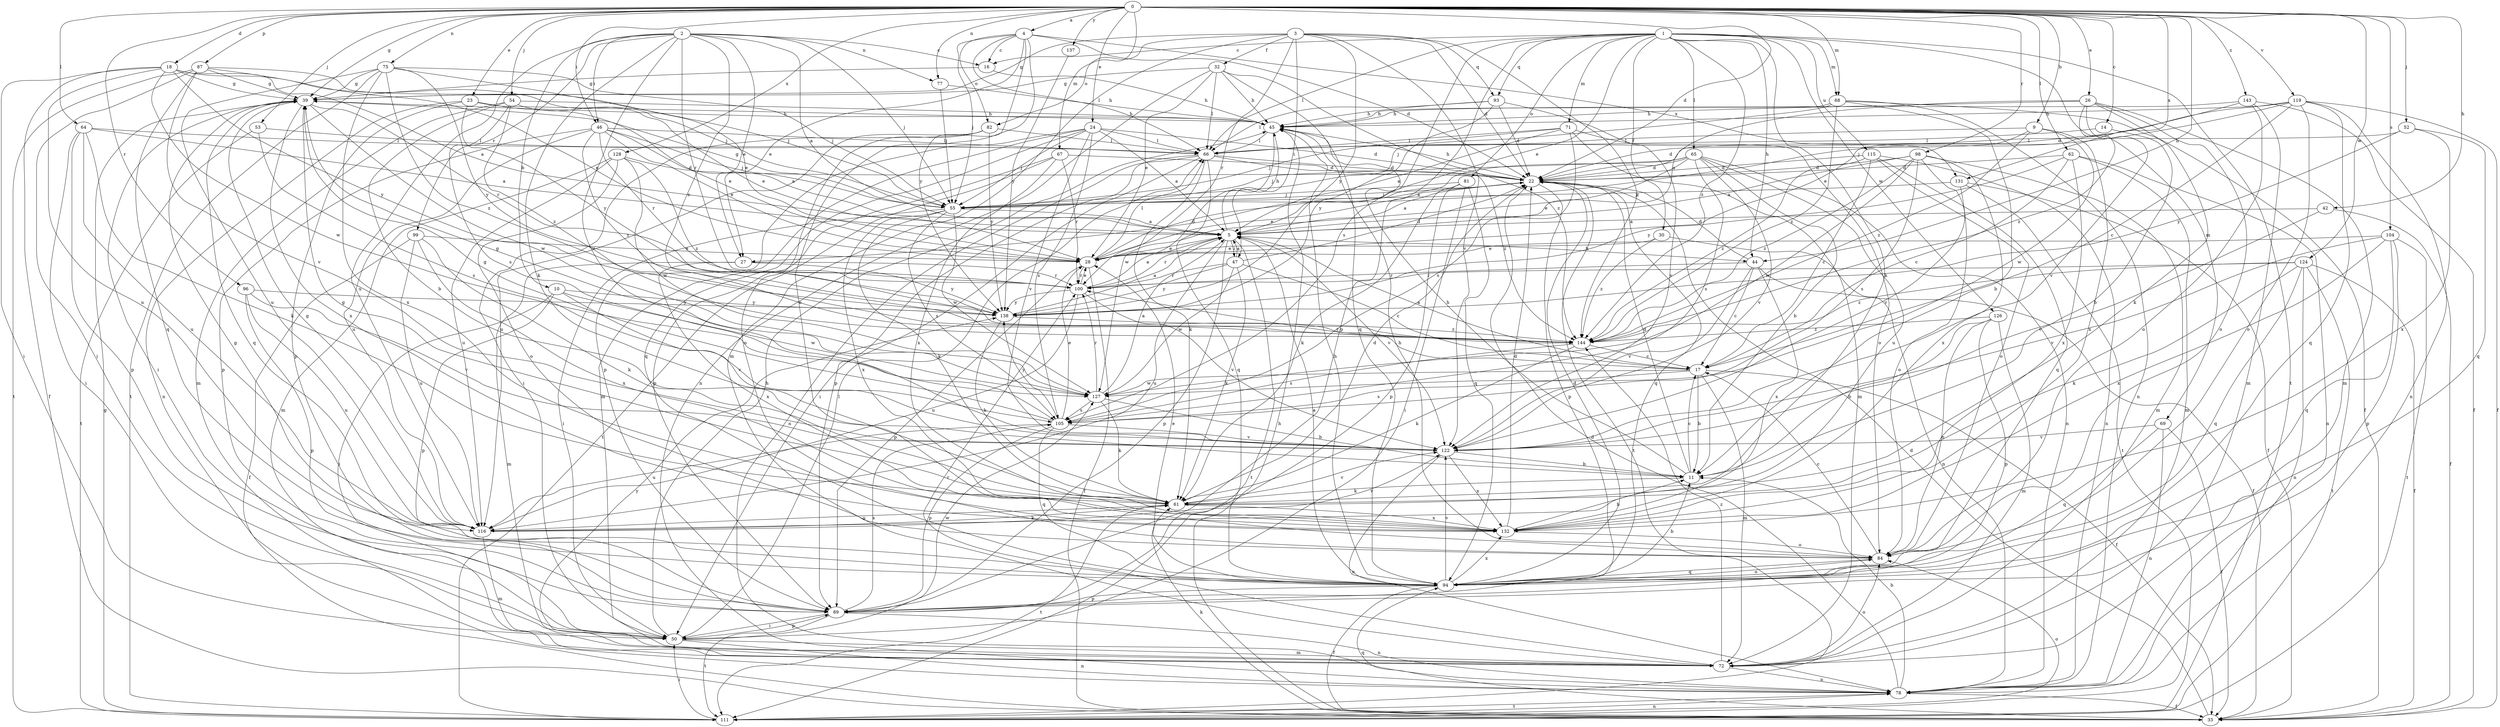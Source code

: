 strict digraph  {
0;
1;
2;
3;
4;
5;
9;
10;
11;
14;
16;
17;
18;
22;
23;
24;
26;
27;
28;
30;
32;
33;
39;
42;
44;
45;
46;
47;
50;
52;
53;
54;
55;
61;
62;
64;
65;
66;
67;
68;
69;
71;
72;
75;
77;
78;
81;
82;
84;
87;
89;
93;
94;
96;
98;
99;
100;
104;
105;
111;
115;
116;
119;
122;
124;
126;
127;
128;
131;
132;
137;
138;
143;
144;
0 -> 4  [label=a];
0 -> 9  [label=b];
0 -> 14  [label=c];
0 -> 18  [label=d];
0 -> 22  [label=d];
0 -> 23  [label=e];
0 -> 24  [label=e];
0 -> 26  [label=e];
0 -> 39  [label=g];
0 -> 42  [label=h];
0 -> 44  [label=h];
0 -> 46  [label=i];
0 -> 52  [label=j];
0 -> 53  [label=j];
0 -> 54  [label=j];
0 -> 62  [label=l];
0 -> 64  [label=l];
0 -> 67  [label=m];
0 -> 68  [label=m];
0 -> 75  [label=n];
0 -> 77  [label=n];
0 -> 87  [label=p];
0 -> 96  [label=r];
0 -> 98  [label=r];
0 -> 104  [label=s];
0 -> 119  [label=v];
0 -> 124  [label=w];
0 -> 128  [label=x];
0 -> 131  [label=x];
0 -> 137  [label=y];
0 -> 143  [label=z];
1 -> 16  [label=c];
1 -> 27  [label=e];
1 -> 30  [label=f];
1 -> 44  [label=h];
1 -> 61  [label=k];
1 -> 65  [label=l];
1 -> 66  [label=l];
1 -> 68  [label=m];
1 -> 69  [label=m];
1 -> 71  [label=m];
1 -> 81  [label=o];
1 -> 89  [label=p];
1 -> 93  [label=q];
1 -> 105  [label=s];
1 -> 111  [label=t];
1 -> 115  [label=u];
1 -> 126  [label=w];
1 -> 144  [label=z];
2 -> 5  [label=a];
2 -> 10  [label=b];
2 -> 16  [label=c];
2 -> 27  [label=e];
2 -> 46  [label=i];
2 -> 55  [label=j];
2 -> 61  [label=k];
2 -> 77  [label=n];
2 -> 99  [label=r];
2 -> 100  [label=r];
2 -> 116  [label=u];
2 -> 122  [label=v];
2 -> 144  [label=z];
3 -> 22  [label=d];
3 -> 32  [label=f];
3 -> 39  [label=g];
3 -> 47  [label=i];
3 -> 72  [label=m];
3 -> 82  [label=o];
3 -> 93  [label=q];
3 -> 100  [label=r];
3 -> 122  [label=v];
3 -> 138  [label=y];
3 -> 144  [label=z];
4 -> 16  [label=c];
4 -> 22  [label=d];
4 -> 27  [label=e];
4 -> 55  [label=j];
4 -> 66  [label=l];
4 -> 82  [label=o];
4 -> 84  [label=o];
4 -> 131  [label=x];
4 -> 138  [label=y];
5 -> 28  [label=e];
5 -> 44  [label=h];
5 -> 45  [label=h];
5 -> 47  [label=i];
5 -> 89  [label=p];
5 -> 100  [label=r];
5 -> 111  [label=t];
5 -> 116  [label=u];
5 -> 122  [label=v];
9 -> 22  [label=d];
9 -> 66  [label=l];
9 -> 127  [label=w];
9 -> 132  [label=x];
9 -> 144  [label=z];
10 -> 50  [label=i];
10 -> 89  [label=p];
10 -> 122  [label=v];
10 -> 127  [label=w];
10 -> 138  [label=y];
11 -> 17  [label=c];
11 -> 22  [label=d];
11 -> 45  [label=h];
11 -> 61  [label=k];
14 -> 11  [label=b];
14 -> 66  [label=l];
16 -> 39  [label=g];
16 -> 45  [label=h];
17 -> 5  [label=a];
17 -> 11  [label=b];
17 -> 33  [label=f];
17 -> 72  [label=m];
17 -> 100  [label=r];
17 -> 105  [label=s];
17 -> 127  [label=w];
18 -> 5  [label=a];
18 -> 33  [label=f];
18 -> 39  [label=g];
18 -> 50  [label=i];
18 -> 55  [label=j];
18 -> 116  [label=u];
18 -> 127  [label=w];
18 -> 138  [label=y];
22 -> 5  [label=a];
22 -> 28  [label=e];
22 -> 45  [label=h];
22 -> 55  [label=j];
22 -> 89  [label=p];
22 -> 94  [label=q];
22 -> 111  [label=t];
23 -> 28  [label=e];
23 -> 45  [label=h];
23 -> 78  [label=n];
23 -> 89  [label=p];
23 -> 138  [label=y];
24 -> 5  [label=a];
24 -> 22  [label=d];
24 -> 55  [label=j];
24 -> 66  [label=l];
24 -> 72  [label=m];
24 -> 89  [label=p];
24 -> 94  [label=q];
24 -> 105  [label=s];
24 -> 122  [label=v];
26 -> 5  [label=a];
26 -> 45  [label=h];
26 -> 61  [label=k];
26 -> 72  [label=m];
26 -> 84  [label=o];
26 -> 122  [label=v];
26 -> 144  [label=z];
27 -> 72  [label=m];
27 -> 100  [label=r];
27 -> 132  [label=x];
27 -> 138  [label=y];
28 -> 22  [label=d];
28 -> 33  [label=f];
28 -> 66  [label=l];
28 -> 89  [label=p];
28 -> 100  [label=r];
30 -> 28  [label=e];
30 -> 78  [label=n];
30 -> 144  [label=z];
32 -> 28  [label=e];
32 -> 39  [label=g];
32 -> 45  [label=h];
32 -> 66  [label=l];
32 -> 78  [label=n];
32 -> 94  [label=q];
32 -> 144  [label=z];
33 -> 22  [label=d];
33 -> 45  [label=h];
33 -> 61  [label=k];
33 -> 94  [label=q];
39 -> 45  [label=h];
39 -> 50  [label=i];
39 -> 94  [label=q];
39 -> 100  [label=r];
39 -> 127  [label=w];
39 -> 132  [label=x];
42 -> 5  [label=a];
42 -> 33  [label=f];
42 -> 122  [label=v];
44 -> 17  [label=c];
44 -> 22  [label=d];
44 -> 33  [label=f];
44 -> 100  [label=r];
44 -> 122  [label=v];
44 -> 132  [label=x];
45 -> 66  [label=l];
45 -> 127  [label=w];
46 -> 5  [label=a];
46 -> 28  [label=e];
46 -> 55  [label=j];
46 -> 66  [label=l];
46 -> 89  [label=p];
46 -> 100  [label=r];
46 -> 116  [label=u];
46 -> 144  [label=z];
47 -> 5  [label=a];
47 -> 17  [label=c];
47 -> 22  [label=d];
47 -> 61  [label=k];
47 -> 100  [label=r];
47 -> 127  [label=w];
47 -> 138  [label=y];
50 -> 45  [label=h];
50 -> 66  [label=l];
50 -> 72  [label=m];
50 -> 78  [label=n];
50 -> 89  [label=p];
50 -> 127  [label=w];
52 -> 66  [label=l];
52 -> 94  [label=q];
52 -> 132  [label=x];
52 -> 138  [label=y];
53 -> 66  [label=l];
53 -> 105  [label=s];
53 -> 111  [label=t];
54 -> 11  [label=b];
54 -> 28  [label=e];
54 -> 45  [label=h];
54 -> 72  [label=m];
54 -> 105  [label=s];
54 -> 144  [label=z];
55 -> 5  [label=a];
55 -> 39  [label=g];
55 -> 50  [label=i];
55 -> 61  [label=k];
55 -> 105  [label=s];
55 -> 127  [label=w];
55 -> 132  [label=x];
61 -> 22  [label=d];
61 -> 39  [label=g];
61 -> 111  [label=t];
61 -> 116  [label=u];
61 -> 122  [label=v];
61 -> 132  [label=x];
62 -> 17  [label=c];
62 -> 22  [label=d];
62 -> 72  [label=m];
62 -> 78  [label=n];
62 -> 132  [label=x];
62 -> 138  [label=y];
64 -> 5  [label=a];
64 -> 50  [label=i];
64 -> 61  [label=k];
64 -> 66  [label=l];
64 -> 89  [label=p];
64 -> 116  [label=u];
65 -> 5  [label=a];
65 -> 11  [label=b];
65 -> 22  [label=d];
65 -> 28  [label=e];
65 -> 55  [label=j];
65 -> 78  [label=n];
65 -> 105  [label=s];
65 -> 116  [label=u];
65 -> 122  [label=v];
66 -> 22  [label=d];
66 -> 50  [label=i];
66 -> 61  [label=k];
66 -> 78  [label=n];
66 -> 89  [label=p];
66 -> 94  [label=q];
66 -> 144  [label=z];
67 -> 22  [label=d];
67 -> 89  [label=p];
67 -> 100  [label=r];
67 -> 111  [label=t];
67 -> 132  [label=x];
68 -> 11  [label=b];
68 -> 33  [label=f];
68 -> 45  [label=h];
68 -> 55  [label=j];
68 -> 78  [label=n];
68 -> 144  [label=z];
69 -> 33  [label=f];
69 -> 78  [label=n];
69 -> 94  [label=q];
69 -> 122  [label=v];
71 -> 5  [label=a];
71 -> 55  [label=j];
71 -> 66  [label=l];
71 -> 72  [label=m];
71 -> 84  [label=o];
71 -> 105  [label=s];
72 -> 78  [label=n];
72 -> 84  [label=o];
72 -> 100  [label=r];
72 -> 138  [label=y];
72 -> 144  [label=z];
75 -> 28  [label=e];
75 -> 39  [label=g];
75 -> 55  [label=j];
75 -> 111  [label=t];
75 -> 116  [label=u];
75 -> 132  [label=x];
75 -> 138  [label=y];
75 -> 144  [label=z];
77 -> 45  [label=h];
77 -> 55  [label=j];
78 -> 11  [label=b];
78 -> 22  [label=d];
78 -> 33  [label=f];
78 -> 111  [label=t];
81 -> 50  [label=i];
81 -> 55  [label=j];
81 -> 61  [label=k];
81 -> 89  [label=p];
81 -> 94  [label=q];
82 -> 50  [label=i];
82 -> 66  [label=l];
82 -> 84  [label=o];
82 -> 116  [label=u];
82 -> 138  [label=y];
84 -> 17  [label=c];
84 -> 45  [label=h];
84 -> 94  [label=q];
87 -> 28  [label=e];
87 -> 39  [label=g];
87 -> 50  [label=i];
87 -> 55  [label=j];
87 -> 94  [label=q];
87 -> 111  [label=t];
87 -> 122  [label=v];
89 -> 50  [label=i];
89 -> 78  [label=n];
89 -> 105  [label=s];
89 -> 111  [label=t];
93 -> 22  [label=d];
93 -> 45  [label=h];
93 -> 66  [label=l];
93 -> 122  [label=v];
93 -> 138  [label=y];
94 -> 5  [label=a];
94 -> 11  [label=b];
94 -> 22  [label=d];
94 -> 28  [label=e];
94 -> 33  [label=f];
94 -> 39  [label=g];
94 -> 45  [label=h];
94 -> 84  [label=o];
94 -> 89  [label=p];
94 -> 122  [label=v];
94 -> 132  [label=x];
96 -> 89  [label=p];
96 -> 116  [label=u];
96 -> 122  [label=v];
96 -> 138  [label=y];
98 -> 5  [label=a];
98 -> 22  [label=d];
98 -> 72  [label=m];
98 -> 105  [label=s];
98 -> 122  [label=v];
98 -> 127  [label=w];
98 -> 132  [label=x];
98 -> 144  [label=z];
99 -> 28  [label=e];
99 -> 33  [label=f];
99 -> 61  [label=k];
99 -> 116  [label=u];
99 -> 132  [label=x];
100 -> 5  [label=a];
100 -> 28  [label=e];
100 -> 116  [label=u];
100 -> 122  [label=v];
100 -> 138  [label=y];
104 -> 28  [label=e];
104 -> 89  [label=p];
104 -> 94  [label=q];
104 -> 111  [label=t];
104 -> 122  [label=v];
104 -> 132  [label=x];
105 -> 28  [label=e];
105 -> 39  [label=g];
105 -> 89  [label=p];
105 -> 94  [label=q];
105 -> 116  [label=u];
105 -> 122  [label=v];
105 -> 138  [label=y];
111 -> 39  [label=g];
111 -> 50  [label=i];
111 -> 78  [label=n];
111 -> 84  [label=o];
115 -> 17  [label=c];
115 -> 22  [label=d];
115 -> 78  [label=n];
115 -> 84  [label=o];
115 -> 94  [label=q];
115 -> 144  [label=z];
116 -> 39  [label=g];
116 -> 61  [label=k];
116 -> 72  [label=m];
116 -> 122  [label=v];
119 -> 17  [label=c];
119 -> 22  [label=d];
119 -> 33  [label=f];
119 -> 45  [label=h];
119 -> 55  [label=j];
119 -> 78  [label=n];
119 -> 84  [label=o];
119 -> 94  [label=q];
122 -> 11  [label=b];
122 -> 78  [label=n];
122 -> 132  [label=x];
124 -> 33  [label=f];
124 -> 61  [label=k];
124 -> 78  [label=n];
124 -> 94  [label=q];
124 -> 100  [label=r];
124 -> 111  [label=t];
124 -> 144  [label=z];
126 -> 11  [label=b];
126 -> 72  [label=m];
126 -> 84  [label=o];
126 -> 89  [label=p];
126 -> 144  [label=z];
127 -> 5  [label=a];
127 -> 11  [label=b];
127 -> 39  [label=g];
127 -> 61  [label=k];
127 -> 100  [label=r];
127 -> 105  [label=s];
128 -> 22  [label=d];
128 -> 72  [label=m];
128 -> 84  [label=o];
128 -> 116  [label=u];
128 -> 127  [label=w];
128 -> 144  [label=z];
131 -> 33  [label=f];
131 -> 55  [label=j];
131 -> 84  [label=o];
131 -> 111  [label=t];
132 -> 11  [label=b];
132 -> 22  [label=d];
132 -> 84  [label=o];
137 -> 138  [label=y];
138 -> 5  [label=a];
138 -> 61  [label=k];
138 -> 144  [label=z];
143 -> 28  [label=e];
143 -> 33  [label=f];
143 -> 45  [label=h];
143 -> 72  [label=m];
143 -> 84  [label=o];
144 -> 17  [label=c];
144 -> 61  [label=k];
144 -> 105  [label=s];
}
